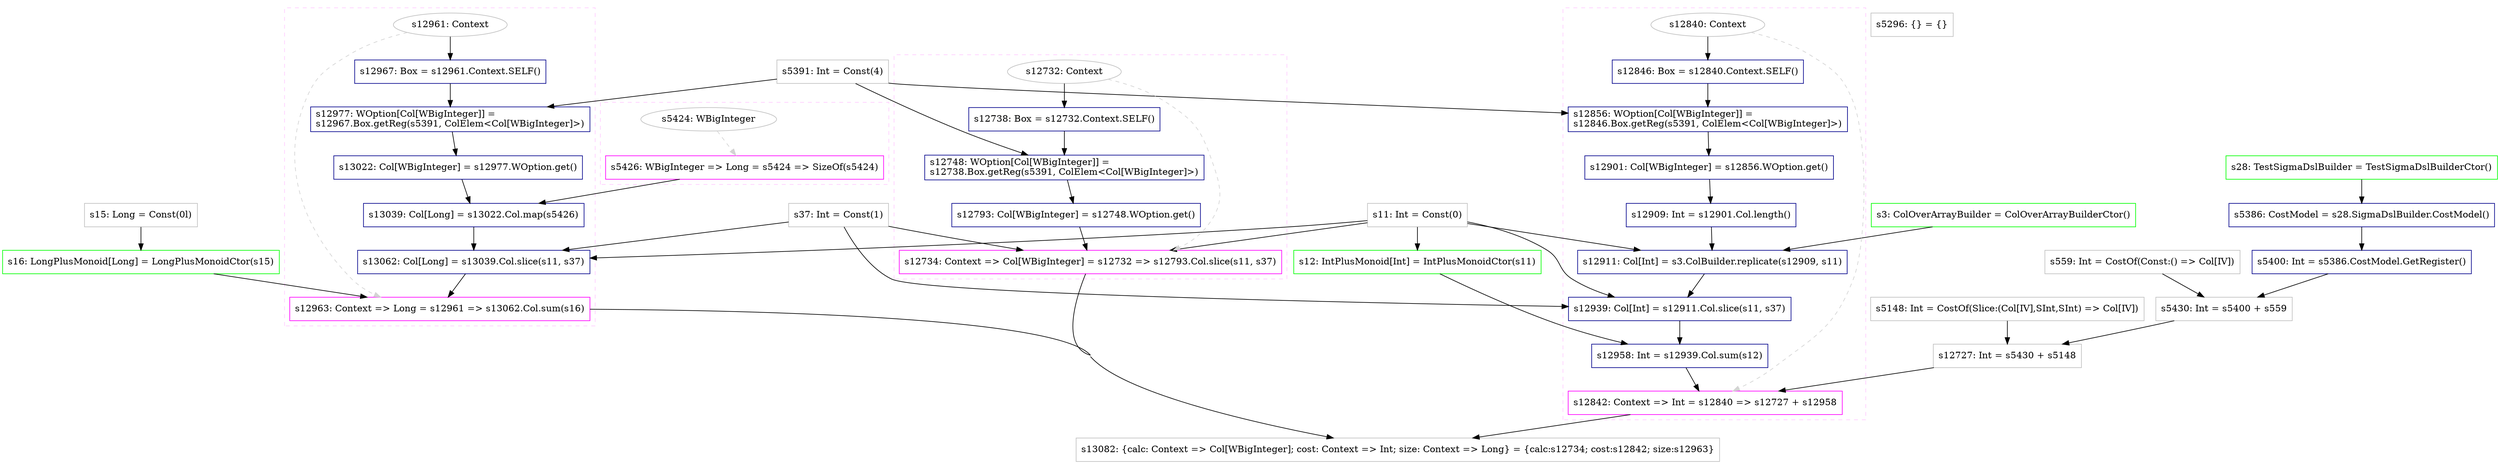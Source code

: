digraph "register_BinIntArr_Slice_Case" {
concentrate=true
node [style=filled, fillcolor=orangered]

"s37" [
label="s37: Int = Const(1)"
shape=box, color=gray, tooltip="s37:Int", style=filled, fillcolor=white
]
"s5391" [
label="s5391: Int = Const(4)"
shape=box, color=gray, tooltip="s5391:Int", style=filled, fillcolor=white
]
"s11" [
label="s11: Int = Const(0)"
shape=box, color=gray, tooltip="s11:Int", style=filled, fillcolor=white
]
subgraph cluster_s12734 {
style=dashed; color="#FFCCFF"
"s12732" [
label="s12732: Context"
shape=oval, color=gray, tooltip="s12732:Context", style=filled, fillcolor=white
]
"s12734" [
label="s12734: Context => Col[WBigInteger] = s12732 => s12793.Col.slice(s11, s37)"
shape=box, color=magenta, tooltip="s12734:Context => Col[WBigInteger]", style=filled, fillcolor=white
]
{rank=source; s12732}
"s12738" [
label="s12738: Box = s12732.Context.SELF()"
shape=box, color=darkblue, tooltip="s12738:Box", style=filled, fillcolor=white
]
"s12748" [
label="s12748: WOption[Col[WBigInteger]] =\ls12738.Box.getReg(s5391, ColElem<Col[WBigInteger]>)\l"
shape=box, color=darkblue, tooltip="s12748:WOption[Col[WBigInteger]]", style=filled, fillcolor=white
]
"s12793" [
label="s12793: Col[WBigInteger] = s12748.WOption.get()"
shape=box, color=darkblue, tooltip="s12793:Col[WBigInteger]", style=filled, fillcolor=white
]
{rank=sink; s12734}
}
"s12" [
label="s12: IntPlusMonoid[Int] = IntPlusMonoidCtor(s11)"
shape=box, color=green, tooltip="s12:IntPlusMonoid[Int]", style=filled, fillcolor=white
]
"s28" [
label="s28: TestSigmaDslBuilder = TestSigmaDslBuilderCtor()"
shape=box, color=green, tooltip="s28:TestSigmaDslBuilder", style=filled, fillcolor=white
]
"s5386" [
label="s5386: CostModel = s28.SigmaDslBuilder.CostModel()"
shape=box, color=darkblue, tooltip="s5386:CostModel", style=filled, fillcolor=white
]
"s5400" [
label="s5400: Int = s5386.CostModel.GetRegister()"
shape=box, color=darkblue, tooltip="s5400:Int", style=filled, fillcolor=white
]
"s559" [
label="s559: Int = CostOf(Const:() => Col[IV])"
shape=box, color=gray, tooltip="s559:Int", style=filled, fillcolor=white
]
"s5430" [
label="s5430: Int = s5400 + s559"
shape=box, color=gray, tooltip="s5430:Int", style=filled, fillcolor=white
]
"s5148" [
label="s5148: Int = CostOf(Slice:(Col[IV],SInt,SInt) => Col[IV])"
shape=box, color=gray, tooltip="s5148:Int", style=filled, fillcolor=white
]
"s12727" [
label="s12727: Int = s5430 + s5148"
shape=box, color=gray, tooltip="s12727:Int", style=filled, fillcolor=white
]
"s3" [
label="s3: ColOverArrayBuilder = ColOverArrayBuilderCtor()"
shape=box, color=green, tooltip="s3:ColOverArrayBuilder", style=filled, fillcolor=white
]
subgraph cluster_s12842 {
style=dashed; color="#FFCCFF"
"s12840" [
label="s12840: Context"
shape=oval, color=gray, tooltip="s12840:Context", style=filled, fillcolor=white
]
"s12842" [
label="s12842: Context => Int = s12840 => s12727 + s12958"
shape=box, color=magenta, tooltip="s12842:Context => Int", style=filled, fillcolor=white
]
{rank=source; s12840}
"s12846" [
label="s12846: Box = s12840.Context.SELF()"
shape=box, color=darkblue, tooltip="s12846:Box", style=filled, fillcolor=white
]
"s12856" [
label="s12856: WOption[Col[WBigInteger]] =\ls12846.Box.getReg(s5391, ColElem<Col[WBigInteger]>)\l"
shape=box, color=darkblue, tooltip="s12856:WOption[Col[WBigInteger]]", style=filled, fillcolor=white
]
"s12901" [
label="s12901: Col[WBigInteger] = s12856.WOption.get()"
shape=box, color=darkblue, tooltip="s12901:Col[WBigInteger]", style=filled, fillcolor=white
]
"s12909" [
label="s12909: Int = s12901.Col.length()"
shape=box, color=darkblue, tooltip="s12909:Int", style=filled, fillcolor=white
]
"s12911" [
label="s12911: Col[Int] = s3.ColBuilder.replicate(s12909, s11)"
shape=box, color=darkblue, tooltip="s12911:Col[Int]", style=filled, fillcolor=white
]
"s12939" [
label="s12939: Col[Int] = s12911.Col.slice(s11, s37)"
shape=box, color=darkblue, tooltip="s12939:Col[Int]", style=filled, fillcolor=white
]
"s12958" [
label="s12958: Int = s12939.Col.sum(s12)"
shape=box, color=darkblue, tooltip="s12958:Int", style=filled, fillcolor=white
]
{rank=sink; s12842}
}
"s15" [
label="s15: Long = Const(0l)"
shape=box, color=gray, tooltip="s15:Long", style=filled, fillcolor=white
]
"s16" [
label="s16: LongPlusMonoid[Long] = LongPlusMonoidCtor(s15)"
shape=box, color=green, tooltip="s16:LongPlusMonoid[Long]", style=filled, fillcolor=white
]
subgraph cluster_s5426 {
style=dashed; color="#FFCCFF"
"s5424" [
label="s5424: WBigInteger"
shape=oval, color=gray, tooltip="s5424:WBigInteger", style=filled, fillcolor=white
]
"s5426" [
label="s5426: WBigInteger => Long = s5424 => SizeOf(s5424)"
shape=box, color=magenta, tooltip="s5426:WBigInteger => Long", style=filled, fillcolor=white
]
{rank=source; s5424}
{rank=sink; s5426}
}
subgraph cluster_s12963 {
style=dashed; color="#FFCCFF"
"s12961" [
label="s12961: Context"
shape=oval, color=gray, tooltip="s12961:Context", style=filled, fillcolor=white
]
"s12963" [
label="s12963: Context => Long = s12961 => s13062.Col.sum(s16)"
shape=box, color=magenta, tooltip="s12963:Context => Long", style=filled, fillcolor=white
]
{rank=source; s12961}
"s12967" [
label="s12967: Box = s12961.Context.SELF()"
shape=box, color=darkblue, tooltip="s12967:Box", style=filled, fillcolor=white
]
"s12977" [
label="s12977: WOption[Col[WBigInteger]] =\ls12967.Box.getReg(s5391, ColElem<Col[WBigInteger]>)\l"
shape=box, color=darkblue, tooltip="s12977:WOption[Col[WBigInteger]]", style=filled, fillcolor=white
]
"s13022" [
label="s13022: Col[WBigInteger] = s12977.WOption.get()"
shape=box, color=darkblue, tooltip="s13022:Col[WBigInteger]", style=filled, fillcolor=white
]
"s13039" [
label="s13039: Col[Long] = s13022.Col.map(s5426)"
shape=box, color=darkblue, tooltip="s13039:Col[Long]", style=filled, fillcolor=white
]
"s13062" [
label="s13062: Col[Long] = s13039.Col.slice(s11, s37)"
shape=box, color=darkblue, tooltip="s13062:Col[Long]", style=filled, fillcolor=white
]
{rank=sink; s12963}
}
"s13082" [
label="s13082: {calc: Context => Col[WBigInteger]; cost: Context => Int; size: Context => Long} = {calc:s12734; cost:s12842; size:s12963}"
shape=box, color=gray, tooltip="s13082:{calc: Context => Col[WBigInteger]; cost: Context => Int; size: Context => Long}", style=filled, fillcolor=white
]
"s5296" [
label="s5296: {} = {}"
shape=box, color=gray, tooltip="s5296:{}", style=filled, fillcolor=white
]
"s12732" -> "s12738" [style=solid]
"s13039" -> "s13062" [style=solid]
"s11" -> "s13062" [style=solid]
"s37" -> "s13062" [style=solid]
"s3" -> "s12911" [style=solid]
"s12909" -> "s12911" [style=solid]
"s11" -> "s12911" [style=solid]
"s12911" -> "s12939" [style=solid]
"s11" -> "s12939" [style=solid]
"s37" -> "s12939" [style=solid]
"s13022" -> "s13039" [style=solid]
"s5426" -> "s13039" [style=solid]
"s12856" -> "s12901" [style=solid]
"s12840" -> "s12846" [style=solid]
"s12961" -> "s12967" [style=solid]
"s12967" -> "s12977" [style=solid]
"s5391" -> "s12977" [style=solid]
"s12840" -> "s12842" [style=dashed, color=lightgray, weight=0]
"s12727" -> "s12842" [style=solid]
"s12958" -> "s12842" [style=solid]
"s5386" -> "s5400" [style=solid]
"s12939" -> "s12958" [style=solid]
"s12" -> "s12958" [style=solid]
"s12901" -> "s12909" [style=solid]
"s12977" -> "s13022" [style=solid]
"s11" -> "s12" [style=solid]
"s12738" -> "s12748" [style=solid]
"s5391" -> "s12748" [style=solid]
"s5430" -> "s12727" [style=solid]
"s5148" -> "s12727" [style=solid]
"s12961" -> "s12963" [style=dashed, color=lightgray, weight=0]
"s13062" -> "s12963" [style=solid]
"s16" -> "s12963" [style=solid]
"s15" -> "s16" [style=solid]
"s12846" -> "s12856" [style=solid]
"s5391" -> "s12856" [style=solid]
"s12734" -> "s13082" [style=solid]
"s12842" -> "s13082" [style=solid]
"s12963" -> "s13082" [style=solid]
"s28" -> "s5386" [style=solid]
"s5424" -> "s5426" [style=dashed, color=lightgray, weight=0]
"s5424" -> "s5426" [style=solid]
"s5400" -> "s5430" [style=solid]
"s559" -> "s5430" [style=solid]
"s12732" -> "s12734" [style=dashed, color=lightgray, weight=0]
"s12793" -> "s12734" [style=solid]
"s11" -> "s12734" [style=solid]
"s37" -> "s12734" [style=solid]
"s12748" -> "s12793" [style=solid]
}
